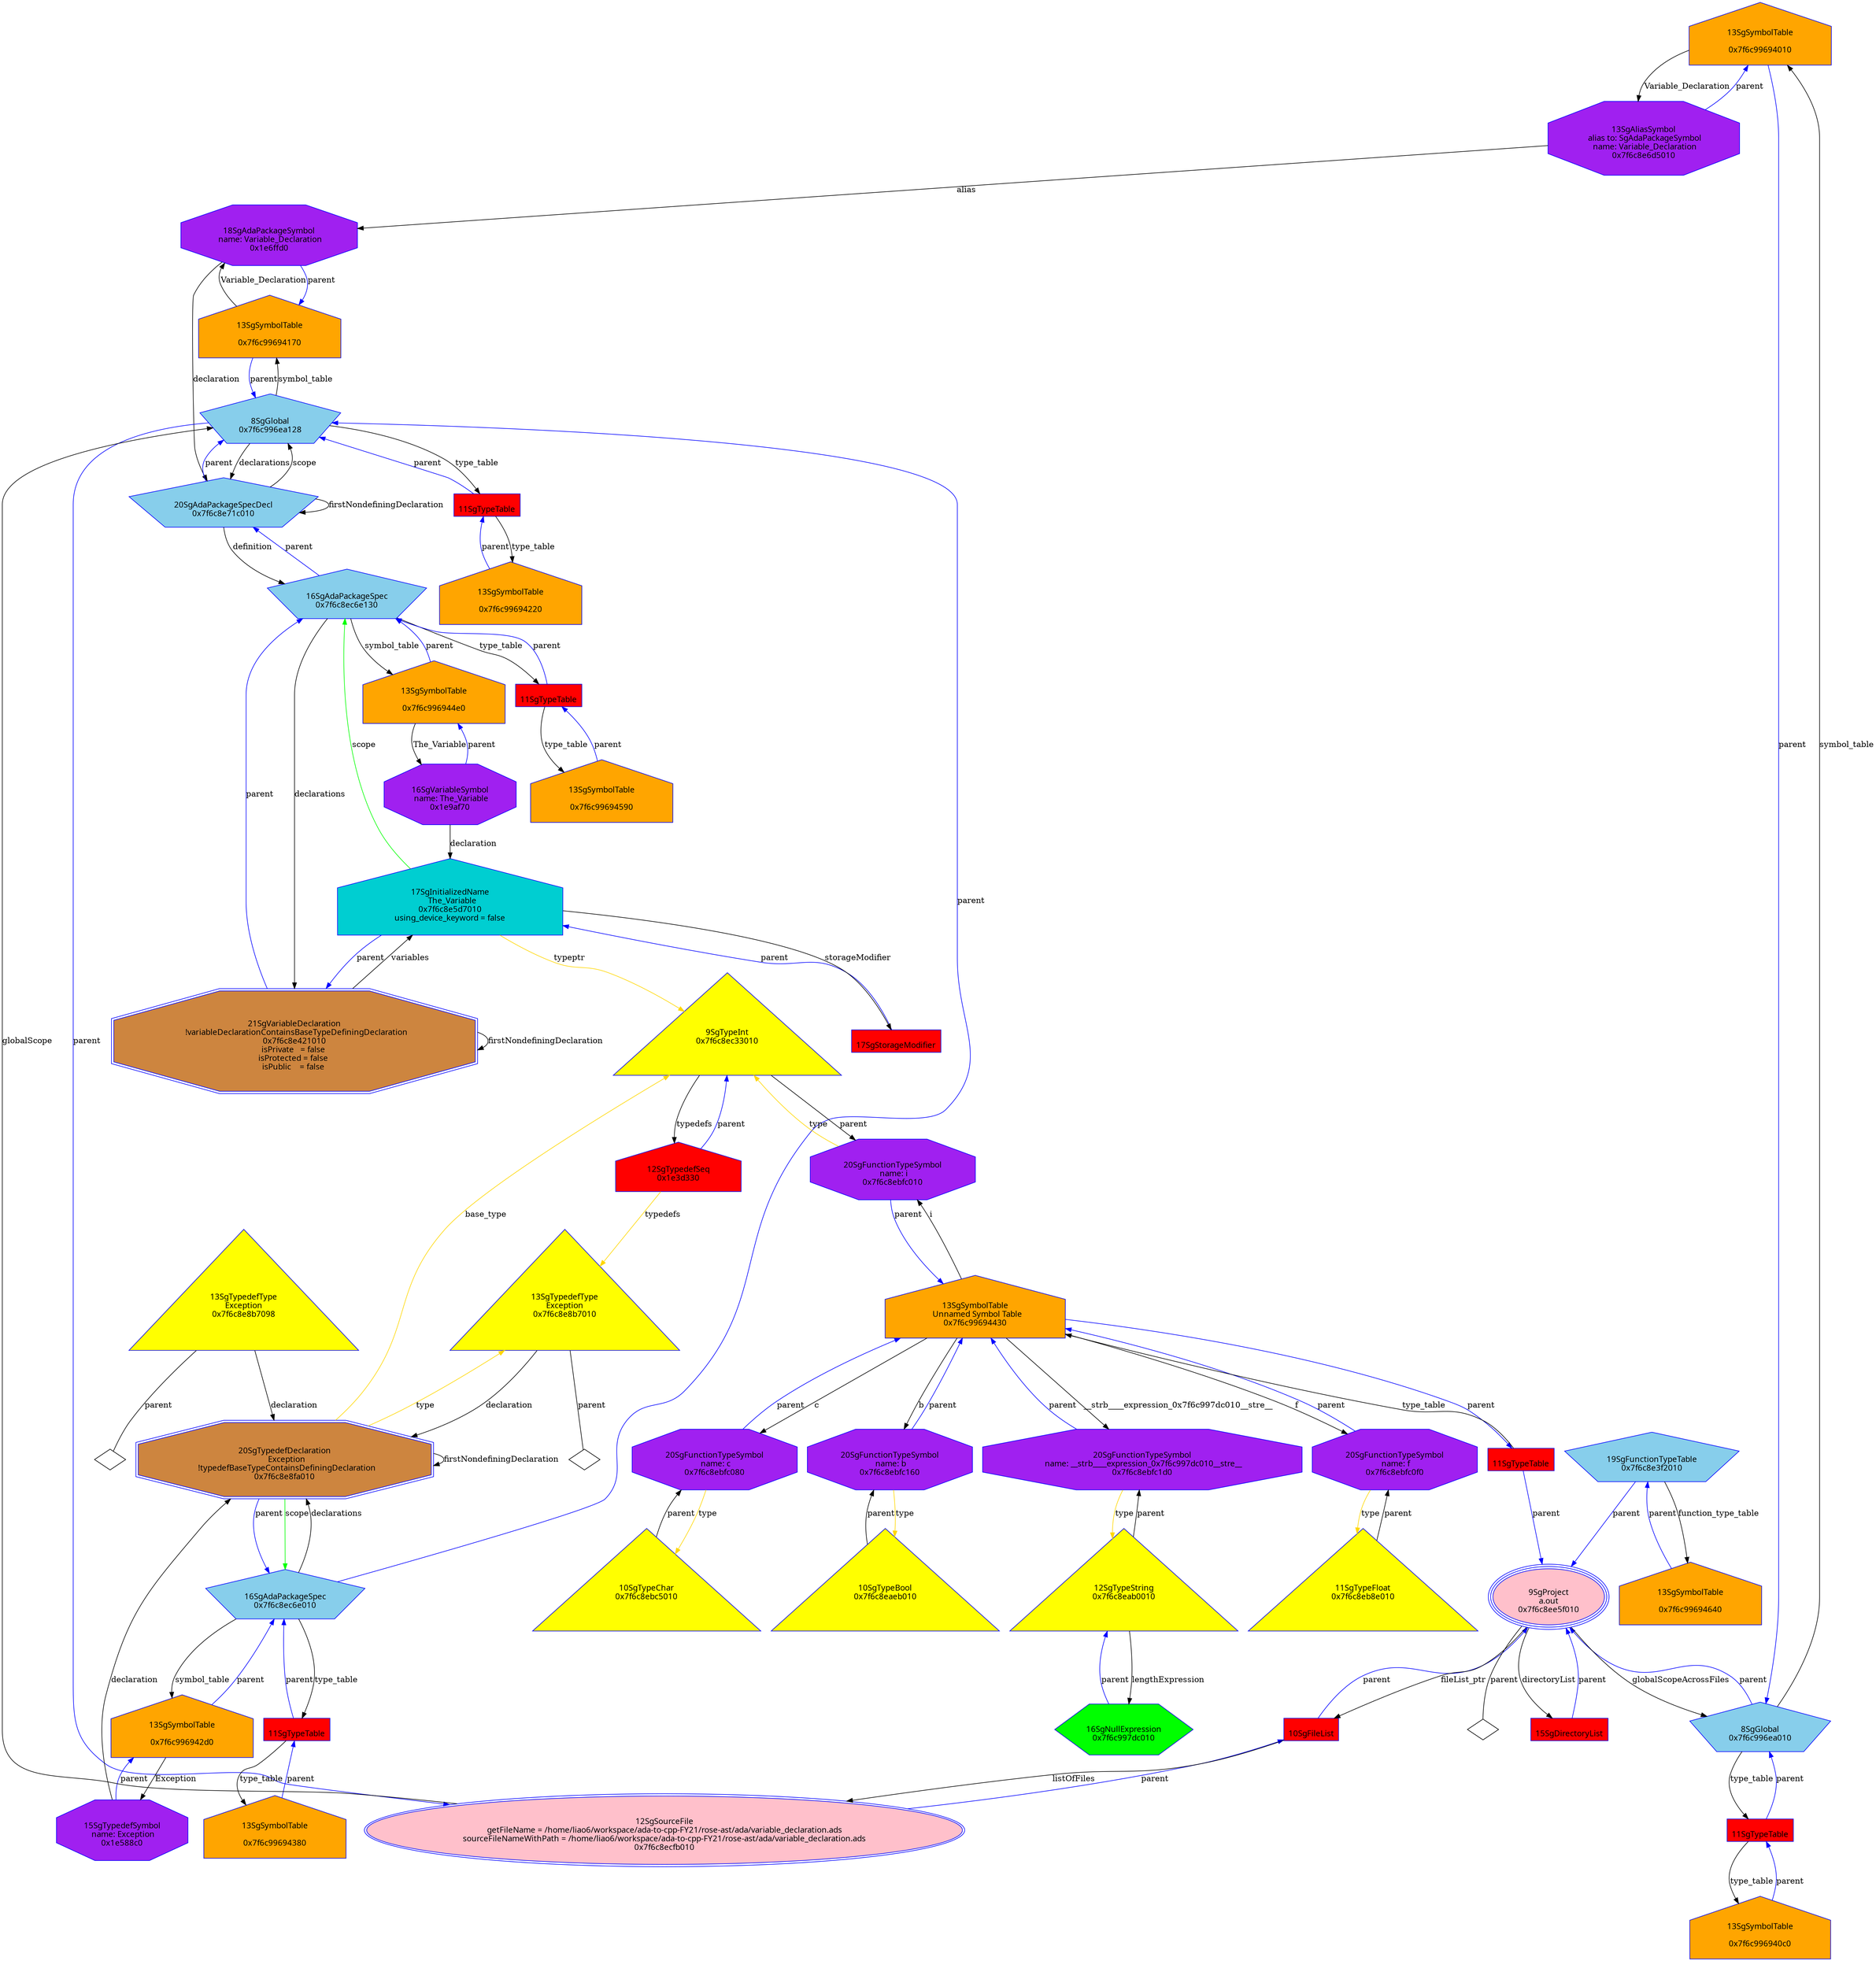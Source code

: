 digraph "Gvariable_declaration.ads.dot" {
"0x7f6c99694010"[label="\n13SgSymbolTable\n  \n  0x7f6c99694010  " shape=house,regular=0,URL="\N",tooltip="more info at \N",sides=5,peripheries=1,color="blue",fillcolor=orange,fontname="7x13bold",fontcolor=black,style=filled];
"0x7f6c99694010" -> "0x7f6c8e6d5010"[label="Variable_Declaration" dir=forward ];
"0x7f6c99694010" -> "0x7f6c996ea010"[label="parent" color="blue" dir=forward ];
"0x7f6c996940c0"[label="\n13SgSymbolTable\n  \n  0x7f6c996940c0  " shape=house,regular=0,URL="\N",tooltip="more info at \N",sides=5,peripheries=1,color="blue",fillcolor=orange,fontname="7x13bold",fontcolor=black,style=filled];
"0x7f6c996940c0" -> "0x1d9aa20"[label="parent" color="blue" dir=forward ];
"0x7f6c99694170"[label="\n13SgSymbolTable\n  \n  0x7f6c99694170  " shape=house,regular=0,URL="\N",tooltip="more info at \N",sides=5,peripheries=1,color="blue",fillcolor=orange,fontname="7x13bold",fontcolor=black,style=filled];
"0x7f6c99694170" -> "0x1e6ffd0"[label="Variable_Declaration" dir=forward ];
"0x7f6c99694170" -> "0x7f6c996ea128"[label="parent" color="blue" dir=forward ];
"0x7f6c99694220"[label="\n13SgSymbolTable\n  \n  0x7f6c99694220  " shape=house,regular=0,URL="\N",tooltip="more info at \N",sides=5,peripheries=1,color="blue",fillcolor=orange,fontname="7x13bold",fontcolor=black,style=filled];
"0x7f6c99694220" -> "0x1d9aa48"[label="parent" color="blue" dir=forward ];
"0x7f6c996942d0"[label="\n13SgSymbolTable\n  \n  0x7f6c996942d0  " shape=house,regular=0,URL="\N",tooltip="more info at \N",sides=5,peripheries=1,color="blue",fillcolor=orange,fontname="7x13bold",fontcolor=black,style=filled];
"0x7f6c996942d0" -> "0x1e588c0"[label="Exception" dir=forward ];
"0x7f6c996942d0" -> "0x7f6c8ec6e010"[label="parent" color="blue" dir=forward ];
"0x7f6c99694380"[label="\n13SgSymbolTable\n  \n  0x7f6c99694380  " shape=house,regular=0,URL="\N",tooltip="more info at \N",sides=5,peripheries=1,color="blue",fillcolor=orange,fontname="7x13bold",fontcolor=black,style=filled];
"0x7f6c99694380" -> "0x1d9aa70"[label="parent" color="blue" dir=forward ];
"0x7f6c99694430"[label="\n13SgSymbolTable\n  Unnamed Symbol Table\n  0x7f6c99694430  " shape=house,regular=0,URL="\N",tooltip="more info at \N",sides=5,peripheries=1,color="blue",fillcolor=orange,fontname="7x13bold",fontcolor=black,style=filled];
"0x7f6c99694430" -> "0x7f6c8ebfc1d0"[label="__strb____expression_0x7f6c997dc010__stre__" dir=forward ];
"0x7f6c99694430" -> "0x7f6c8ebfc160"[label="b" dir=forward ];
"0x7f6c99694430" -> "0x7f6c8ebfc0f0"[label="f" dir=forward ];
"0x7f6c99694430" -> "0x7f6c8ebfc080"[label="c" dir=forward ];
"0x7f6c99694430" -> "0x7f6c8ebfc010"[label="i" dir=forward ];
"0x7f6c99694430" -> "0x1d9aa98"[label="parent" color="blue" dir=forward ];
"0x7f6c996944e0"[label="\n13SgSymbolTable\n  \n  0x7f6c996944e0  " shape=house,regular=0,URL="\N",tooltip="more info at \N",sides=5,peripheries=1,color="blue",fillcolor=orange,fontname="7x13bold",fontcolor=black,style=filled];
"0x7f6c996944e0" -> "0x1e9af70"[label="The_Variable" dir=forward ];
"0x7f6c996944e0" -> "0x7f6c8ec6e130"[label="parent" color="blue" dir=forward ];
"0x7f6c99694590"[label="\n13SgSymbolTable\n  \n  0x7f6c99694590  " shape=house,regular=0,URL="\N",tooltip="more info at \N",sides=5,peripheries=1,color="blue",fillcolor=orange,fontname="7x13bold",fontcolor=black,style=filled];
"0x7f6c99694590" -> "0x1d9aac0"[label="parent" color="blue" dir=forward ];
"0x7f6c99694640"[label="\n13SgSymbolTable\n  \n  0x7f6c99694640  " shape=house,regular=0,URL="\N",tooltip="more info at \N",sides=5,peripheries=1,color="blue",fillcolor=orange,fontname="7x13bold",fontcolor=black,style=filled];
"0x7f6c99694640" -> "0x7f6c8e3f2010"[label="parent" color="blue" dir=forward ];
"0x1e876e0"[label="\n17SgStorageModifier" shape=polygon,regular=0,URL="\N",tooltip="more info at \N",sides=4,peripheries=1,color="blue",fillcolor=red,fontname="7x13bold",fontcolor=black,style=filled];
"0x1e876e0" -> "0x7f6c8e5d7010"[label="parent" color="blue" dir=forward ];
"0x7f6c8ecfb010"[label="\n12SgSourceFile\n  getFileName = /home/liao6/workspace/ada-to-cpp-FY21/rose-ast/ada/variable_declaration.ads  \n  sourceFileNameWithPath = /home/liao6/workspace/ada-to-cpp-FY21/rose-ast/ada/variable_declaration.ads  \n  0x7f6c8ecfb010  " shape=ellipse,regular=0,URL="\N",tooltip="more info at \N",sides=5,peripheries=2,color="blue",fillcolor=pink,fontname="7x13bold",fontcolor=black,style=filled];
"0x7f6c8ecfb010" -> "0x7f6c996ea128"[label="globalScope" dir=forward ];
"0x7f6c8ecfb010" -> "0x1d5ffc0"[label="parent" color="blue" dir=forward ];
"0x1d5ffc0"[label="\n10SgFileList" shape=polygon,regular=0,URL="\N",tooltip="more info at \N",sides=4,peripheries=1,color="blue",fillcolor=red,fontname="7x13bold",fontcolor=black,style=filled];
"0x1d5ffc0" -> "0x7f6c8ecfb010"[label="listOfFiles" dir=forward ];
"0x1d5ffc0" -> "0x7f6c8ee5f010"[label="parent" color="blue" dir=forward ];
"0x1d7f3d0"[label="\n15SgDirectoryList" shape=polygon,regular=0,URL="\N",tooltip="more info at \N",sides=4,peripheries=1,color="blue",fillcolor=red,fontname="7x13bold",fontcolor=black,style=filled];
"0x1d7f3d0" -> "0x7f6c8ee5f010"[label="parent" color="blue" dir=forward ];
"0x7f6c8ee5f010"[label="\n9SgProject\n  a.out  \n  0x7f6c8ee5f010  " shape=ellipse,regular=0,URL="\N",tooltip="more info at \N",sides=5,peripheries=3,color="blue",fillcolor=pink,fontname="7x13bold",fontcolor=black,style=filled];
"0x7f6c8ee5f010" -> "0x1d5ffc0"[label="fileList_ptr" dir=forward ];
"0x7f6c8ee5f010" -> "0x1d7f3d0"[label="directoryList" dir=forward ];
"0x7f6c8ee5f010" -> "0x7f6c996ea010"[label="globalScopeAcrossFiles" dir=forward ];
"0x7f6c8ee5f010" -> "0x7f6c8ee5f010__parent__null"[label="parent" dir=none ];
"0x7f6c8ee5f010__parent__null"[label="" shape=diamond ];
"0x1e3d330"[label="\n12SgTypedefSeq\n  0x1e3d330  " shape=house,regular=0,URL="\N",tooltip="more info at \N",sides=5,peripheries=1,color="blue",fillcolor=red,fontname="7x13bold",fontcolor=black,style=filled];
"0x1e3d330" -> "0x7f6c8e8b7010"[label="typedefs" color="gold1" dir=forward ];
"0x1e3d330" -> "0x7f6c8ec33010"[label="parent" color="blue" dir=forward ];
"0x1d9aa20"[label="\n11SgTypeTable" shape=polygon,regular=0,URL="\N",tooltip="more info at \N",sides=4,peripheries=1,color="blue",fillcolor=red,fontname="7x13bold",fontcolor=black,style=filled];
"0x1d9aa20" -> "0x7f6c996940c0"[label="type_table" dir=forward ];
"0x1d9aa20" -> "0x7f6c996ea010"[label="parent" color="blue" dir=forward ];
"0x1d9aa48"[label="\n11SgTypeTable" shape=polygon,regular=0,URL="\N",tooltip="more info at \N",sides=4,peripheries=1,color="blue",fillcolor=red,fontname="7x13bold",fontcolor=black,style=filled];
"0x1d9aa48" -> "0x7f6c99694220"[label="type_table" dir=forward ];
"0x1d9aa48" -> "0x7f6c996ea128"[label="parent" color="blue" dir=forward ];
"0x1d9aa70"[label="\n11SgTypeTable" shape=polygon,regular=0,URL="\N",tooltip="more info at \N",sides=4,peripheries=1,color="blue",fillcolor=red,fontname="7x13bold",fontcolor=black,style=filled];
"0x1d9aa70" -> "0x7f6c99694380"[label="type_table" dir=forward ];
"0x1d9aa70" -> "0x7f6c8ec6e010"[label="parent" color="blue" dir=forward ];
"0x1d9aa98"[label="\n11SgTypeTable" shape=polygon,regular=0,URL="\N",tooltip="more info at \N",sides=4,peripheries=1,color="blue",fillcolor=red,fontname="7x13bold",fontcolor=black,style=filled];
"0x1d9aa98" -> "0x7f6c99694430"[label="type_table" dir=forward ];
"0x1d9aa98" -> "0x7f6c8ee5f010"[label="parent" color="blue" dir=forward ];
"0x1d9aac0"[label="\n11SgTypeTable" shape=polygon,regular=0,URL="\N",tooltip="more info at \N",sides=4,peripheries=1,color="blue",fillcolor=red,fontname="7x13bold",fontcolor=black,style=filled];
"0x1d9aac0" -> "0x7f6c99694590"[label="type_table" dir=forward ];
"0x1d9aac0" -> "0x7f6c8ec6e130"[label="parent" color="blue" dir=forward ];
"0x7f6c8ebc5010"[label="\n10SgTypeChar\n  0x7f6c8ebc5010  \n   \n   " shape=polygon,regular=0,URL="\N",tooltip="more info at \N",sides=3,peripheries=1,color="blue",fillcolor=yellow,fontname="7x13bold",fontcolor=black,style=filled];
"0x7f6c8ebc5010" -> "0x7f6c8ebfc080"[label="parent" dir=forward ];
"0x7f6c8ec33010"[label="\n9SgTypeInt\n  0x7f6c8ec33010  \n   \n   " shape=polygon,regular=0,URL="\N",tooltip="more info at \N",sides=3,peripheries=1,color="blue",fillcolor=yellow,fontname="7x13bold",fontcolor=black,style=filled];
"0x7f6c8ec33010" -> "0x1e3d330"[label="typedefs" dir=forward ];
"0x7f6c8ec33010" -> "0x7f6c8ebfc010"[label="parent" dir=forward ];
"0x7f6c8eb8e010"[label="\n11SgTypeFloat\n  0x7f6c8eb8e010  \n   \n   " shape=polygon,regular=0,URL="\N",tooltip="more info at \N",sides=3,peripheries=1,color="blue",fillcolor=yellow,fontname="7x13bold",fontcolor=black,style=filled];
"0x7f6c8eb8e010" -> "0x7f6c8ebfc0f0"[label="parent" dir=forward ];
"0x7f6c8eab0010"[label="\n12SgTypeString\n  0x7f6c8eab0010  \n   \n   " shape=polygon,regular=0,URL="\N",tooltip="more info at \N",sides=3,peripheries=1,color="blue",fillcolor=yellow,fontname="7x13bold",fontcolor=black,style=filled];
"0x7f6c8eab0010" -> "0x7f6c997dc010"[label="lengthExpression" dir=forward ];
"0x7f6c8eab0010" -> "0x7f6c8ebfc1d0"[label="parent" dir=forward ];
"0x7f6c8eaeb010"[label="\n10SgTypeBool\n  0x7f6c8eaeb010  \n   \n   " shape=polygon,regular=0,URL="\N",tooltip="more info at \N",sides=3,peripheries=1,color="blue",fillcolor=yellow,fontname="7x13bold",fontcolor=black,style=filled];
"0x7f6c8eaeb010" -> "0x7f6c8ebfc160"[label="parent" dir=forward ];
"0x7f6c8e8b7010"[label="\n13SgTypedefType\nException\n  0x7f6c8e8b7010  \n   \n   " shape=polygon,regular=0,URL="\N",tooltip="more info at \N",sides=3,peripheries=1,color="blue",fillcolor=yellow,fontname="7x13bold",fontcolor=black,style=filled];
"0x7f6c8e8b7010" -> "0x7f6c8e8fa010"[label="declaration" dir=forward ];
"0x7f6c8e8b7010" -> "0x7f6c8e8b7010__parent__null"[label="parent" dir=none ];
"0x7f6c8e8b7010__parent__null"[label="" shape=diamond ];
"0x7f6c8e8b7098"[label="\n13SgTypedefType\nException\n  0x7f6c8e8b7098  \n   \n   " shape=polygon,regular=0,URL="\N",tooltip="more info at \N",sides=3,peripheries=1,color="blue",fillcolor=yellow,fontname="7x13bold",fontcolor=black,style=filled];
"0x7f6c8e8b7098" -> "0x7f6c8e8fa010"[label="declaration" dir=forward ];
"0x7f6c8e8b7098" -> "0x7f6c8e8b7098__parent__null"[label="parent" dir=none ];
"0x7f6c8e8b7098__parent__null"[label="" shape=diamond ];
"0x7f6c996ea010"[label="\n8SgGlobal\n  0x7f6c996ea010  " shape=polygon,regular=0,URL="\N",tooltip="more info at \N",sides=5,peripheries=1,color="blue",fillcolor=skyblue,fontname="7x13bold",fontcolor=black,style=filled];
"0x7f6c996ea010" -> "0x7f6c99694010"[label="symbol_table" dir=forward ];
"0x7f6c996ea010" -> "0x1d9aa20"[label="type_table" dir=forward ];
"0x7f6c996ea010" -> "0x7f6c8ee5f010"[label="parent" color="blue" dir=forward ];
"0x7f6c996ea128"[label="\n8SgGlobal\n  0x7f6c996ea128  " shape=polygon,regular=0,URL="\N",tooltip="more info at \N",sides=5,peripheries=1,color="blue",fillcolor=skyblue,fontname="7x13bold",fontcolor=black,style=filled];
"0x7f6c996ea128" -> "0x7f6c8e71c010"[label="declarations" dir=forward ];
"0x7f6c996ea128" -> "0x7f6c99694170"[label="symbol_table" dir=forward ];
"0x7f6c996ea128" -> "0x1d9aa48"[label="type_table" dir=forward ];
"0x7f6c996ea128" -> "0x7f6c8ecfb010"[label="parent" color="blue" dir=forward ];
"0x7f6c8e3f2010"[label="\n19SgFunctionTypeTable\n  0x7f6c8e3f2010  " shape=polygon,regular=0,URL="\N",tooltip="more info at \N",sides=5,peripheries=1,color="blue",fillcolor=skyblue,fontname="7x13bold",fontcolor=black,style=filled];
"0x7f6c8e3f2010" -> "0x7f6c99694640"[label="function_type_table" dir=forward ];
"0x7f6c8e3f2010" -> "0x7f6c8ee5f010"[label="parent" color="blue" dir=forward ];
"0x7f6c8e8fa010"[label="\n20SgTypedefDeclaration\n  Exception\n  !typedefBaseTypeContainsDefiningDeclaration\n  0x7f6c8e8fa010  " shape=polygon,regular=0,URL="\N",tooltip="more info at \N",sides=8,peripheries=2,color="blue",fillcolor=peru,fontname="7x13bold",fontcolor=black,style=filled];
"0x7f6c8e8fa010" -> "0x7f6c8ec33010"[label="base_type" color="gold1" dir=forward ];
"0x7f6c8e8fa010" -> "0x7f6c8e8b7010"[label="type" color="gold1" dir=forward ];
"0x7f6c8e8fa010" -> "0x7f6c8ec6e010"[label="scope" color="green" dir=forward ];
"0x7f6c8e8fa010" -> "0x7f6c8e8fa010"[label="firstNondefiningDeclaration" dir=forward ];
"0x7f6c8e8fa010" -> "0x7f6c8ec6e010"[label="parent" color="blue" dir=forward ];
"0x7f6c8e421010"[label="\n21SgVariableDeclaration\n  !variableDeclarationContainsBaseTypeDefiningDeclaration\n  0x7f6c8e421010  \n isPrivate   = false  \n isProtected = false  \n isPublic    = false  " shape=polygon,regular=0,URL="\N",tooltip="more info at \N",sides=8,peripheries=2,color="blue",fillcolor=peru,fontname="7x13bold",fontcolor=black,style=filled];
"0x7f6c8e421010" -> "0x7f6c8e5d7010"[label="variables" dir=forward ];
"0x7f6c8e421010" -> "0x7f6c8e421010"[label="firstNondefiningDeclaration" dir=forward ];
"0x7f6c8e421010" -> "0x7f6c8ec6e130"[label="parent" color="blue" dir=forward ];
"0x7f6c8ec6e010"[label="\n16SgAdaPackageSpec\n  0x7f6c8ec6e010  " shape=polygon,regular=0,URL="\N",tooltip="more info at \N",sides=5,peripheries=1,color="blue",fillcolor=skyblue,fontname="7x13bold",fontcolor=black,style=filled];
"0x7f6c8ec6e010" -> "0x7f6c8e8fa010"[label="declarations" dir=forward ];
"0x7f6c8ec6e010" -> "0x7f6c996942d0"[label="symbol_table" dir=forward ];
"0x7f6c8ec6e010" -> "0x1d9aa70"[label="type_table" dir=forward ];
"0x7f6c8ec6e010" -> "0x7f6c996ea128"[label="parent" color="blue" dir=forward ];
"0x7f6c8ec6e130"[label="\n16SgAdaPackageSpec\n  0x7f6c8ec6e130  " shape=polygon,regular=0,URL="\N",tooltip="more info at \N",sides=5,peripheries=1,color="blue",fillcolor=skyblue,fontname="7x13bold",fontcolor=black,style=filled];
"0x7f6c8ec6e130" -> "0x7f6c8e421010"[label="declarations" dir=forward ];
"0x7f6c8ec6e130" -> "0x7f6c996944e0"[label="symbol_table" dir=forward ];
"0x7f6c8ec6e130" -> "0x1d9aac0"[label="type_table" dir=forward ];
"0x7f6c8ec6e130" -> "0x7f6c8e71c010"[label="parent" color="blue" dir=forward ];
"0x7f6c8e71c010"[label="\n20SgAdaPackageSpecDecl\n  0x7f6c8e71c010  " shape=polygon,regular=0,URL="\N",tooltip="more info at \N",sides=5,peripheries=1,color="blue",fillcolor=skyblue,fontname="7x13bold",fontcolor=black,style=filled];
"0x7f6c8e71c010" -> "0x7f6c8ec6e130"[label="definition" dir=forward ];
"0x7f6c8e71c010" -> "0x7f6c996ea128"[label="scope" dir=forward ];
"0x7f6c8e71c010" -> "0x7f6c8e71c010"[label="firstNondefiningDeclaration" dir=forward ];
"0x7f6c8e71c010" -> "0x7f6c996ea128"[label="parent" color="blue" dir=forward ];
"0x7f6c997dc010"[label="\n16SgNullExpression\n  0x7f6c997dc010  " shape=polygon,regular=0,URL="\N",tooltip="more info at \N",sides=6,peripheries=1,color="blue",fillcolor=green,fontname="7x13bold",fontcolor=black,style=filled];
"0x7f6c997dc010" -> "0x7f6c8eab0010"[label="parent" color="blue" dir=forward ];
"0x1e9af70"[label="\n16SgVariableSymbol\n name: The_Variable\n  0x1e9af70  " shape=polygon,regular=0,URL="\N",tooltip="more info at \N",sides=8,peripheries=1,color="blue",fillcolor=purple,fontname="7x13bold",fontcolor=black,style=filled];
"0x1e9af70" -> "0x7f6c8e5d7010"[label="declaration" dir=forward ];
"0x1e9af70" -> "0x7f6c996944e0"[label="parent" color="blue" dir=forward ];
"0x7f6c8ebfc010"[label="\n20SgFunctionTypeSymbol\n name: i\n  0x7f6c8ebfc010  " shape=polygon,regular=0,URL="\N",tooltip="more info at \N",sides=8,peripheries=1,color="blue",fillcolor=purple,fontname="7x13bold",fontcolor=black,style=filled];
"0x7f6c8ebfc010" -> "0x7f6c8ec33010"[label="type" color="gold1" dir=forward ];
"0x7f6c8ebfc010" -> "0x7f6c99694430"[label="parent" color="blue" dir=forward ];
"0x7f6c8ebfc080"[label="\n20SgFunctionTypeSymbol\n name: c\n  0x7f6c8ebfc080  " shape=polygon,regular=0,URL="\N",tooltip="more info at \N",sides=8,peripheries=1,color="blue",fillcolor=purple,fontname="7x13bold",fontcolor=black,style=filled];
"0x7f6c8ebfc080" -> "0x7f6c8ebc5010"[label="type" color="gold1" dir=forward ];
"0x7f6c8ebfc080" -> "0x7f6c99694430"[label="parent" color="blue" dir=forward ];
"0x7f6c8ebfc0f0"[label="\n20SgFunctionTypeSymbol\n name: f\n  0x7f6c8ebfc0f0  " shape=polygon,regular=0,URL="\N",tooltip="more info at \N",sides=8,peripheries=1,color="blue",fillcolor=purple,fontname="7x13bold",fontcolor=black,style=filled];
"0x7f6c8ebfc0f0" -> "0x7f6c8eb8e010"[label="type" color="gold1" dir=forward ];
"0x7f6c8ebfc0f0" -> "0x7f6c99694430"[label="parent" color="blue" dir=forward ];
"0x7f6c8ebfc160"[label="\n20SgFunctionTypeSymbol\n name: b\n  0x7f6c8ebfc160  " shape=polygon,regular=0,URL="\N",tooltip="more info at \N",sides=8,peripheries=1,color="blue",fillcolor=purple,fontname="7x13bold",fontcolor=black,style=filled];
"0x7f6c8ebfc160" -> "0x7f6c8eaeb010"[label="type" color="gold1" dir=forward ];
"0x7f6c8ebfc160" -> "0x7f6c99694430"[label="parent" color="blue" dir=forward ];
"0x7f6c8ebfc1d0"[label="\n20SgFunctionTypeSymbol\n name: __strb____expression_0x7f6c997dc010__stre__\n  0x7f6c8ebfc1d0  " shape=polygon,regular=0,URL="\N",tooltip="more info at \N",sides=8,peripheries=1,color="blue",fillcolor=purple,fontname="7x13bold",fontcolor=black,style=filled];
"0x7f6c8ebfc1d0" -> "0x7f6c8eab0010"[label="type" color="gold1" dir=forward ];
"0x7f6c8ebfc1d0" -> "0x7f6c99694430"[label="parent" color="blue" dir=forward ];
"0x1e588c0"[label="\n15SgTypedefSymbol\n name: Exception\n  0x1e588c0  " shape=polygon,regular=0,URL="\N",tooltip="more info at \N",sides=8,peripheries=1,color="blue",fillcolor=purple,fontname="7x13bold",fontcolor=black,style=filled];
"0x1e588c0" -> "0x7f6c8e8fa010"[label="declaration" dir=forward ];
"0x1e588c0" -> "0x7f6c996942d0"[label="parent" color="blue" dir=forward ];
"0x7f6c8e6d5010"[label="\n13SgAliasSymbol\n alias to: SgAdaPackageSymbol\n name: Variable_Declaration\n  0x7f6c8e6d5010  " shape=polygon,regular=0,URL="\N",tooltip="more info at \N",sides=8,peripheries=1,color="blue",fillcolor=purple,fontname="7x13bold",fontcolor=black,style=filled];
"0x7f6c8e6d5010" -> "0x1e6ffd0"[label="alias" dir=forward ];
"0x7f6c8e6d5010" -> "0x7f6c99694010"[label="parent" color="blue" dir=forward ];
"0x1e6ffd0"[label="\n18SgAdaPackageSymbol\n name: Variable_Declaration\n  0x1e6ffd0  " shape=polygon,regular=0,URL="\N",tooltip="more info at \N",sides=8,peripheries=1,color="blue",fillcolor=purple,fontname="7x13bold",fontcolor=black,style=filled];
"0x1e6ffd0" -> "0x7f6c8e71c010"[label="declaration" dir=forward ];
"0x1e6ffd0" -> "0x7f6c99694170"[label="parent" color="blue" dir=forward ];
"0x7f6c8e5d7010"[label="\n17SgInitializedName\n  The_Variable\n  0x7f6c8e5d7010  \n  using_device_keyword = false  " shape=house,regular=0,URL="\N",tooltip="more info at \N",sides=5,peripheries=1,color="blue",fillcolor=darkturquoise,fontname="7x13bold",fontcolor=black,style=filled];
"0x7f6c8e5d7010" -> "0x7f6c8ec33010"[label="typeptr" color="gold1" dir=forward ];
"0x7f6c8e5d7010" -> "0x1e876e0"[label="storageModifier" dir=forward ];
"0x7f6c8e5d7010" -> "0x7f6c8ec6e130"[label="scope" color="green" dir=forward ];
"0x7f6c8e5d7010" -> "0x7f6c8e421010"[label="parent" color="blue" dir=forward ];
}
